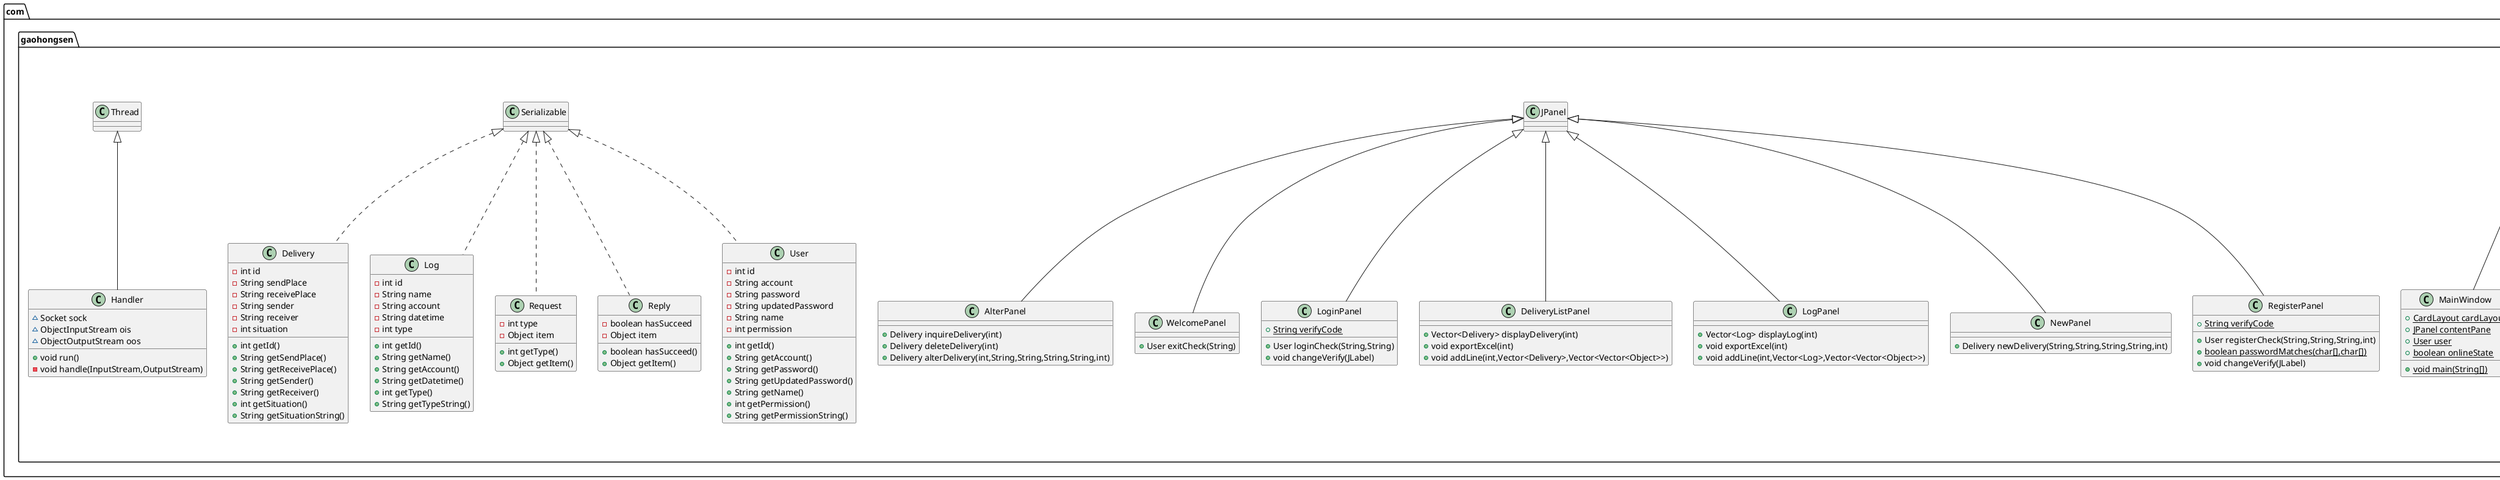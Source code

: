 @startuml
class com.gaohongsen.MainWindow {
+ {static} CardLayout cardLayout
+ {static} JPanel contentPane
+ {static} User user
+ {static} boolean onlineState
+ {static} void main(String[])
}
class com.gaohongsen.AlterPanel {
+ Delivery inquireDelivery(int)
+ Delivery deleteDelivery(int)
+ Delivery alterDelivery(int,String,String,String,String,int)
}
class com.gaohongsen.Delivery {
- int id
- String sendPlace
- String receivePlace
- String sender
- String receiver
- int situation
+ int getId()
+ String getSendPlace()
+ String getReceivePlace()
+ String getSender()
+ String getReceiver()
+ int getSituation()
+ String getSituationString()
}
class com.gaohongsen.WelcomePanel {
+ User exitCheck(String)
}
class com.gaohongsen.Log {
- int id
- String name
- String account
- String datetime
- int type
+ int getId()
+ String getName()
+ String getAccount()
+ String getDatetime()
+ int getType()
+ String getTypeString()
}
class com.gaohongsen.LoginPanel {
+ {static} String verifyCode
+ User loginCheck(String,String)
+ void changeVerify(JLabel)
}
class com.gaohongsen.DeliveryListPanel {
+ Vector<Delivery> displayDelivery(int)
+ void exportExcel(int)
+ void addLine(int,Vector<Delivery>,Vector<Vector<Object>>)
}
class com.gaohongsen.PasswordChange {
+ User passwordChangeCheck(String,String,String)
}
class com.gaohongsen.Request {
- int type
- Object item
+ int getType()
+ Object getItem()
}
class com.gaohongsen.LogPanel {
+ Vector<Log> displayLog(int)
+ void exportExcel(int)
+ void addLine(int,Vector<Log>,Vector<Vector<Object>>)
}
class com.gaohongsen.Server {
+ {static} void main(String[])
}
class com.gaohongsen.Handler {
~ Socket sock
~ ObjectInputStream ois
~ ObjectOutputStream oos
+ void run()
- void handle(InputStream,OutputStream)
}
class com.gaohongsen.NewPanel {
+ Delivery newDelivery(String,String,String,String,int)
}
class com.gaohongsen.RegisterPanel {
+ {static} String verifyCode
+ User registerCheck(String,String,String,int)
+ {static} boolean passwordMatches(char[],char[])
+ void changeVerify(JLabel)
}
class com.gaohongsen.Reply {
- boolean hasSucceed
- Object item
+ boolean hasSucceed()
+ Object getItem()
}
class com.gaohongsen.Client {
~ {static} Socket sock
~ {static} boolean isInitialized
~ {static} ObjectOutputStream oos
~ {static} ObjectInputStream ois
+ {static} Object sendRequest(Request)
- {static} void initialize()
- {static} void disconnected()
- {static} Reply handle(Request)
}
class com.gaohongsen.User {
- int id
- String account
- String password
- String updatedPassword
- String name
- int permission
+ int getId()
+ String getAccount()
+ String getPassword()
+ String getUpdatedPassword()
+ String getName()
+ int getPermission()
+ String getPermissionString()
}
class com.gaohongsen.Database {
- {static} HikariConfig config
- {static} DataSource ds
- {static} boolean hasInitialized
- {static} void initialize()
+ {static} String getUserName(User)
+ {static} User getUserInfo(User)
+ {static} void addUser(User)
+ {static} void passwordCheck(User)
+ {static} void addLog(User,int)
+ {static} void updatePassword(User)
+ {static} Delivery addDelivery(Delivery)
+ {static} Delivery getDeliveryInfo(Delivery)
+ {static} void updateDelivery(Delivery)
+ {static} void deleteDelivery(Delivery)
+ {static} Vector<Delivery> displayDeliveries()
+ {static} Vector<Log> displayLogs()
+ {static} void outputDeliveries()
+ {static} void outputLogs()
}
class com.gaohongsen.ImgVerifyCode {
- int weight
- int height
- String text
- Random r
- String[] fontNames
- String codes
- Color randomColor()
- Font randomFont()
- char randomChar()
- void drawLine(BufferedImage)
- BufferedImage createImage()
+ BufferedImage getImage()
+ String getText()
+ {static} void output(BufferedImage,OutputStream)
}


com.gaohongsen.JFrame <|-- com.gaohongsen.MainWindow
com.gaohongsen.JPanel <|-- com.gaohongsen.AlterPanel
com.gaohongsen.Serializable <|.. com.gaohongsen.Delivery
com.gaohongsen.JPanel <|-- com.gaohongsen.WelcomePanel
com.gaohongsen.Serializable <|.. com.gaohongsen.Log
com.gaohongsen.JPanel <|-- com.gaohongsen.LoginPanel
com.gaohongsen.JPanel <|-- com.gaohongsen.DeliveryListPanel
com.gaohongsen.JFrame <|-- com.gaohongsen.PasswordChange
com.gaohongsen.Serializable <|.. com.gaohongsen.Request
com.gaohongsen.JPanel <|-- com.gaohongsen.LogPanel
com.gaohongsen.Thread <|-- com.gaohongsen.Handler
com.gaohongsen.JPanel <|-- com.gaohongsen.NewPanel
com.gaohongsen.JPanel <|-- com.gaohongsen.RegisterPanel
com.gaohongsen.Serializable <|.. com.gaohongsen.Reply
com.gaohongsen.Serializable <|.. com.gaohongsen.User
@enduml